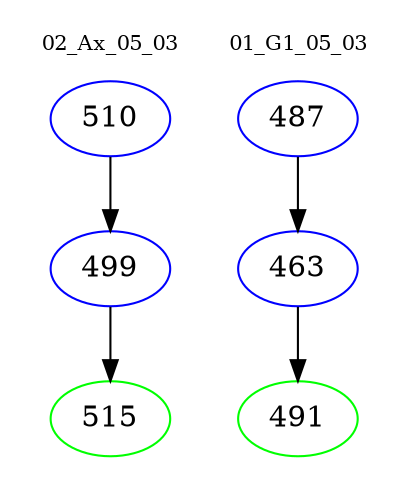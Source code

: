 digraph{
subgraph cluster_0 {
color = white
label = "02_Ax_05_03";
fontsize=10;
T0_510 [label="510", color="blue"]
T0_510 -> T0_499 [color="black"]
T0_499 [label="499", color="blue"]
T0_499 -> T0_515 [color="black"]
T0_515 [label="515", color="green"]
}
subgraph cluster_1 {
color = white
label = "01_G1_05_03";
fontsize=10;
T1_487 [label="487", color="blue"]
T1_487 -> T1_463 [color="black"]
T1_463 [label="463", color="blue"]
T1_463 -> T1_491 [color="black"]
T1_491 [label="491", color="green"]
}
}
